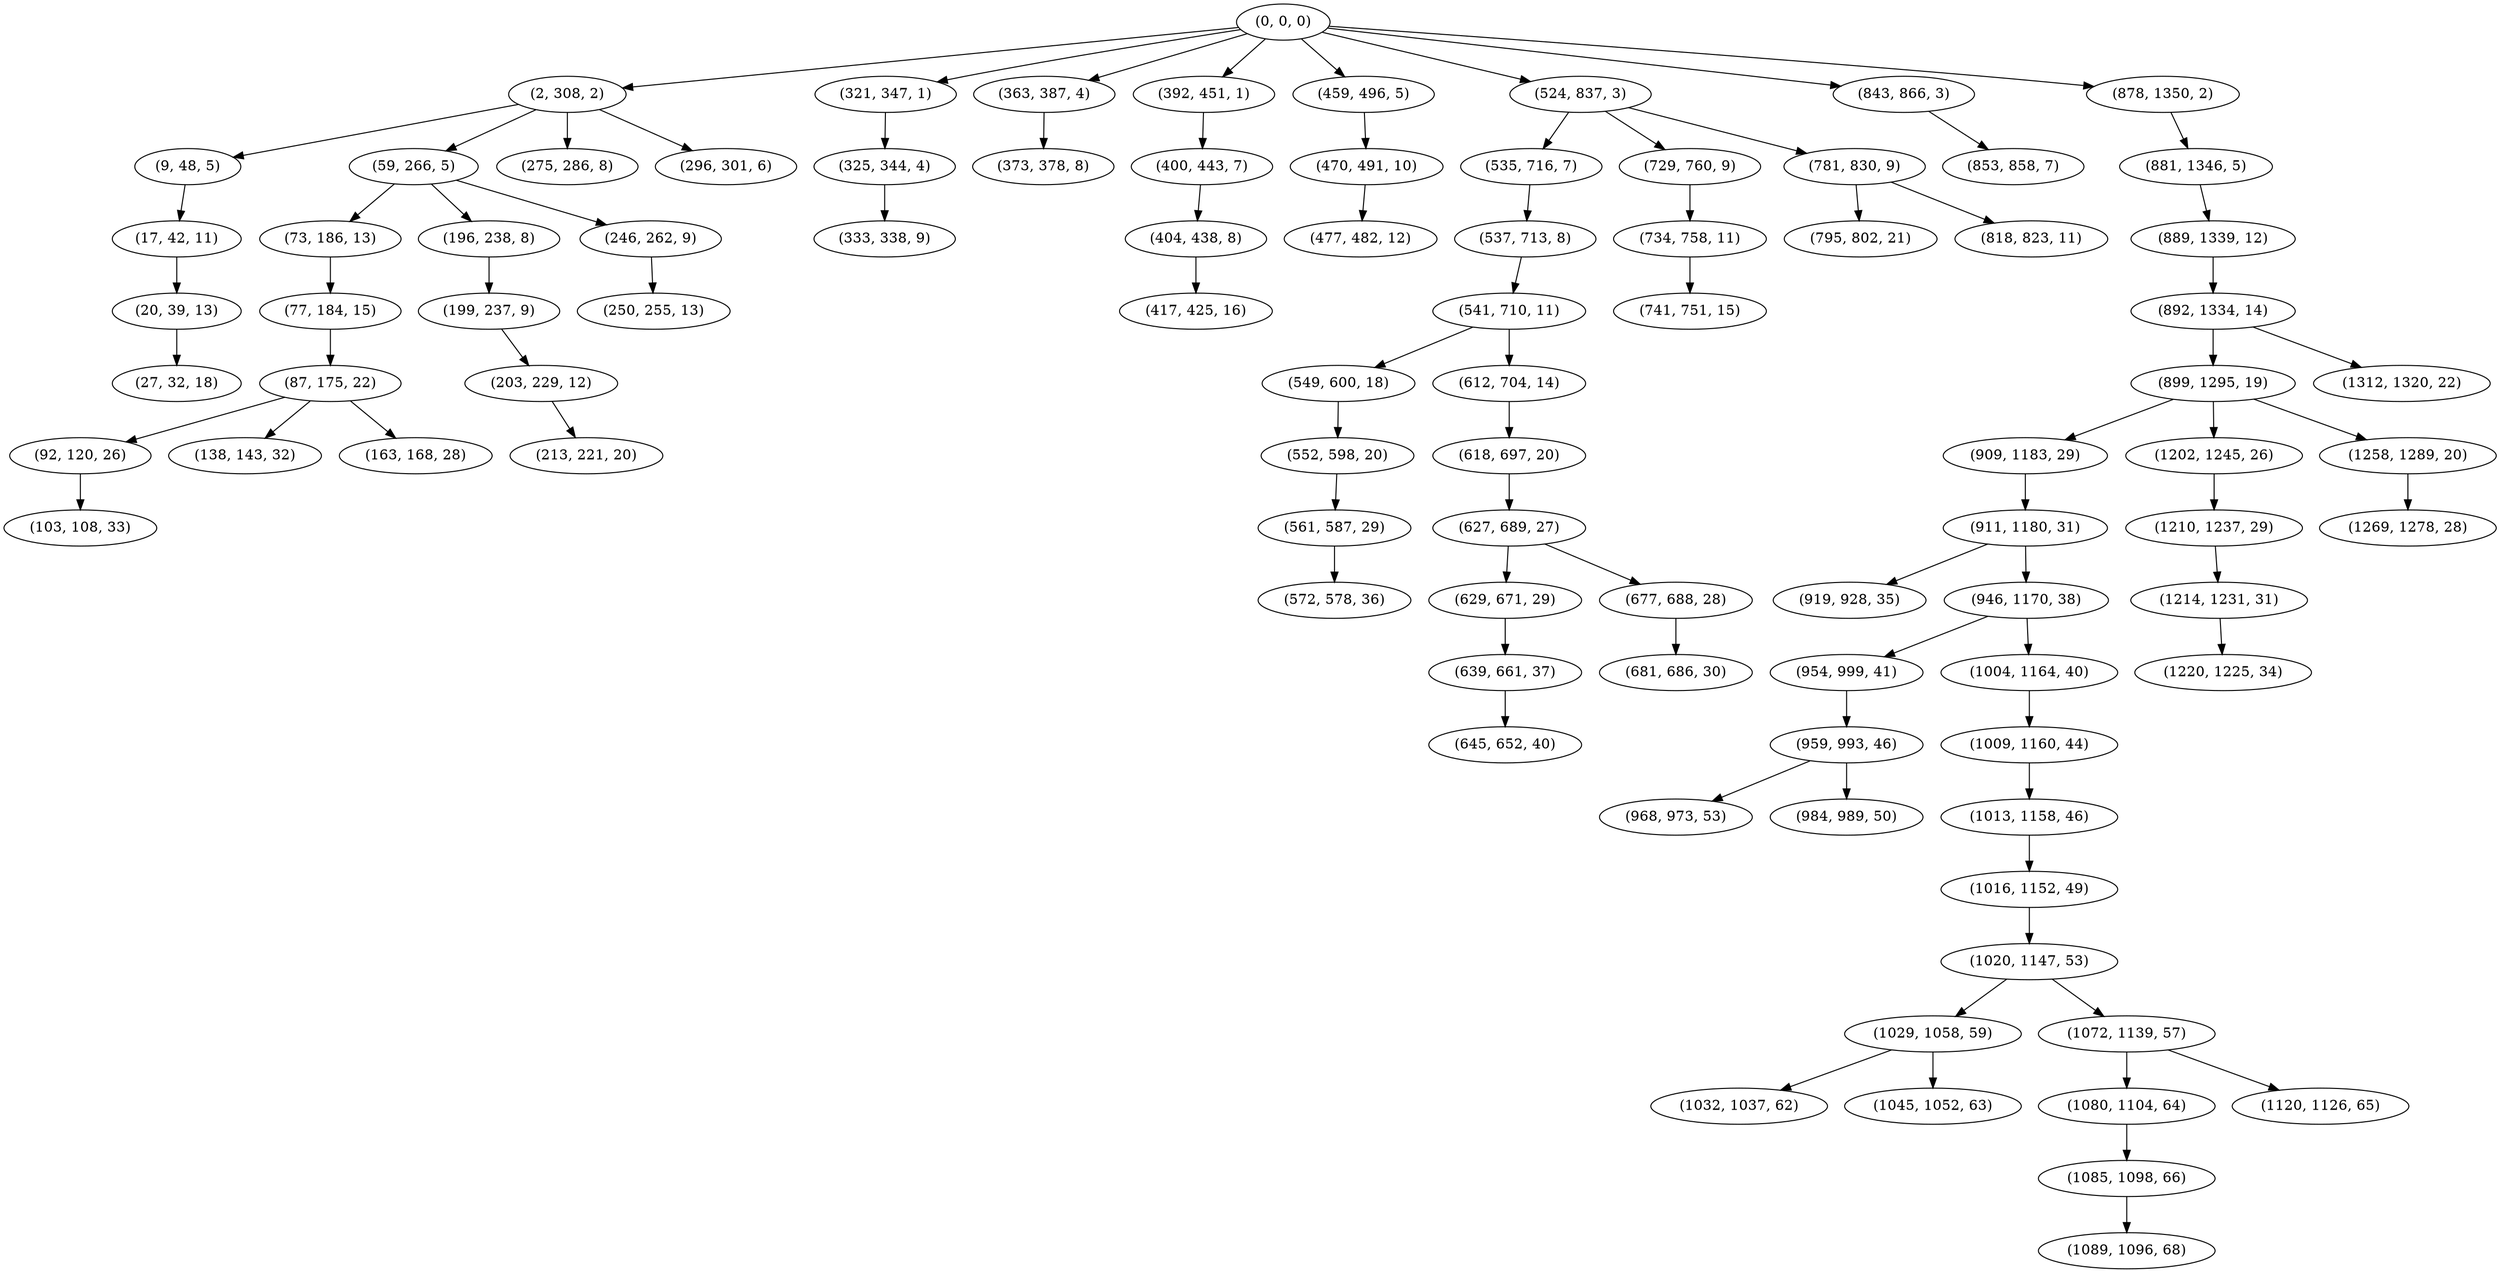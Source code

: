 digraph tree {
    "(0, 0, 0)";
    "(2, 308, 2)";
    "(9, 48, 5)";
    "(17, 42, 11)";
    "(20, 39, 13)";
    "(27, 32, 18)";
    "(59, 266, 5)";
    "(73, 186, 13)";
    "(77, 184, 15)";
    "(87, 175, 22)";
    "(92, 120, 26)";
    "(103, 108, 33)";
    "(138, 143, 32)";
    "(163, 168, 28)";
    "(196, 238, 8)";
    "(199, 237, 9)";
    "(203, 229, 12)";
    "(213, 221, 20)";
    "(246, 262, 9)";
    "(250, 255, 13)";
    "(275, 286, 8)";
    "(296, 301, 6)";
    "(321, 347, 1)";
    "(325, 344, 4)";
    "(333, 338, 9)";
    "(363, 387, 4)";
    "(373, 378, 8)";
    "(392, 451, 1)";
    "(400, 443, 7)";
    "(404, 438, 8)";
    "(417, 425, 16)";
    "(459, 496, 5)";
    "(470, 491, 10)";
    "(477, 482, 12)";
    "(524, 837, 3)";
    "(535, 716, 7)";
    "(537, 713, 8)";
    "(541, 710, 11)";
    "(549, 600, 18)";
    "(552, 598, 20)";
    "(561, 587, 29)";
    "(572, 578, 36)";
    "(612, 704, 14)";
    "(618, 697, 20)";
    "(627, 689, 27)";
    "(629, 671, 29)";
    "(639, 661, 37)";
    "(645, 652, 40)";
    "(677, 688, 28)";
    "(681, 686, 30)";
    "(729, 760, 9)";
    "(734, 758, 11)";
    "(741, 751, 15)";
    "(781, 830, 9)";
    "(795, 802, 21)";
    "(818, 823, 11)";
    "(843, 866, 3)";
    "(853, 858, 7)";
    "(878, 1350, 2)";
    "(881, 1346, 5)";
    "(889, 1339, 12)";
    "(892, 1334, 14)";
    "(899, 1295, 19)";
    "(909, 1183, 29)";
    "(911, 1180, 31)";
    "(919, 928, 35)";
    "(946, 1170, 38)";
    "(954, 999, 41)";
    "(959, 993, 46)";
    "(968, 973, 53)";
    "(984, 989, 50)";
    "(1004, 1164, 40)";
    "(1009, 1160, 44)";
    "(1013, 1158, 46)";
    "(1016, 1152, 49)";
    "(1020, 1147, 53)";
    "(1029, 1058, 59)";
    "(1032, 1037, 62)";
    "(1045, 1052, 63)";
    "(1072, 1139, 57)";
    "(1080, 1104, 64)";
    "(1085, 1098, 66)";
    "(1089, 1096, 68)";
    "(1120, 1126, 65)";
    "(1202, 1245, 26)";
    "(1210, 1237, 29)";
    "(1214, 1231, 31)";
    "(1220, 1225, 34)";
    "(1258, 1289, 20)";
    "(1269, 1278, 28)";
    "(1312, 1320, 22)";
    "(0, 0, 0)" -> "(2, 308, 2)";
    "(0, 0, 0)" -> "(321, 347, 1)";
    "(0, 0, 0)" -> "(363, 387, 4)";
    "(0, 0, 0)" -> "(392, 451, 1)";
    "(0, 0, 0)" -> "(459, 496, 5)";
    "(0, 0, 0)" -> "(524, 837, 3)";
    "(0, 0, 0)" -> "(843, 866, 3)";
    "(0, 0, 0)" -> "(878, 1350, 2)";
    "(2, 308, 2)" -> "(9, 48, 5)";
    "(2, 308, 2)" -> "(59, 266, 5)";
    "(2, 308, 2)" -> "(275, 286, 8)";
    "(2, 308, 2)" -> "(296, 301, 6)";
    "(9, 48, 5)" -> "(17, 42, 11)";
    "(17, 42, 11)" -> "(20, 39, 13)";
    "(20, 39, 13)" -> "(27, 32, 18)";
    "(59, 266, 5)" -> "(73, 186, 13)";
    "(59, 266, 5)" -> "(196, 238, 8)";
    "(59, 266, 5)" -> "(246, 262, 9)";
    "(73, 186, 13)" -> "(77, 184, 15)";
    "(77, 184, 15)" -> "(87, 175, 22)";
    "(87, 175, 22)" -> "(92, 120, 26)";
    "(87, 175, 22)" -> "(138, 143, 32)";
    "(87, 175, 22)" -> "(163, 168, 28)";
    "(92, 120, 26)" -> "(103, 108, 33)";
    "(196, 238, 8)" -> "(199, 237, 9)";
    "(199, 237, 9)" -> "(203, 229, 12)";
    "(203, 229, 12)" -> "(213, 221, 20)";
    "(246, 262, 9)" -> "(250, 255, 13)";
    "(321, 347, 1)" -> "(325, 344, 4)";
    "(325, 344, 4)" -> "(333, 338, 9)";
    "(363, 387, 4)" -> "(373, 378, 8)";
    "(392, 451, 1)" -> "(400, 443, 7)";
    "(400, 443, 7)" -> "(404, 438, 8)";
    "(404, 438, 8)" -> "(417, 425, 16)";
    "(459, 496, 5)" -> "(470, 491, 10)";
    "(470, 491, 10)" -> "(477, 482, 12)";
    "(524, 837, 3)" -> "(535, 716, 7)";
    "(524, 837, 3)" -> "(729, 760, 9)";
    "(524, 837, 3)" -> "(781, 830, 9)";
    "(535, 716, 7)" -> "(537, 713, 8)";
    "(537, 713, 8)" -> "(541, 710, 11)";
    "(541, 710, 11)" -> "(549, 600, 18)";
    "(541, 710, 11)" -> "(612, 704, 14)";
    "(549, 600, 18)" -> "(552, 598, 20)";
    "(552, 598, 20)" -> "(561, 587, 29)";
    "(561, 587, 29)" -> "(572, 578, 36)";
    "(612, 704, 14)" -> "(618, 697, 20)";
    "(618, 697, 20)" -> "(627, 689, 27)";
    "(627, 689, 27)" -> "(629, 671, 29)";
    "(627, 689, 27)" -> "(677, 688, 28)";
    "(629, 671, 29)" -> "(639, 661, 37)";
    "(639, 661, 37)" -> "(645, 652, 40)";
    "(677, 688, 28)" -> "(681, 686, 30)";
    "(729, 760, 9)" -> "(734, 758, 11)";
    "(734, 758, 11)" -> "(741, 751, 15)";
    "(781, 830, 9)" -> "(795, 802, 21)";
    "(781, 830, 9)" -> "(818, 823, 11)";
    "(843, 866, 3)" -> "(853, 858, 7)";
    "(878, 1350, 2)" -> "(881, 1346, 5)";
    "(881, 1346, 5)" -> "(889, 1339, 12)";
    "(889, 1339, 12)" -> "(892, 1334, 14)";
    "(892, 1334, 14)" -> "(899, 1295, 19)";
    "(892, 1334, 14)" -> "(1312, 1320, 22)";
    "(899, 1295, 19)" -> "(909, 1183, 29)";
    "(899, 1295, 19)" -> "(1202, 1245, 26)";
    "(899, 1295, 19)" -> "(1258, 1289, 20)";
    "(909, 1183, 29)" -> "(911, 1180, 31)";
    "(911, 1180, 31)" -> "(919, 928, 35)";
    "(911, 1180, 31)" -> "(946, 1170, 38)";
    "(946, 1170, 38)" -> "(954, 999, 41)";
    "(946, 1170, 38)" -> "(1004, 1164, 40)";
    "(954, 999, 41)" -> "(959, 993, 46)";
    "(959, 993, 46)" -> "(968, 973, 53)";
    "(959, 993, 46)" -> "(984, 989, 50)";
    "(1004, 1164, 40)" -> "(1009, 1160, 44)";
    "(1009, 1160, 44)" -> "(1013, 1158, 46)";
    "(1013, 1158, 46)" -> "(1016, 1152, 49)";
    "(1016, 1152, 49)" -> "(1020, 1147, 53)";
    "(1020, 1147, 53)" -> "(1029, 1058, 59)";
    "(1020, 1147, 53)" -> "(1072, 1139, 57)";
    "(1029, 1058, 59)" -> "(1032, 1037, 62)";
    "(1029, 1058, 59)" -> "(1045, 1052, 63)";
    "(1072, 1139, 57)" -> "(1080, 1104, 64)";
    "(1072, 1139, 57)" -> "(1120, 1126, 65)";
    "(1080, 1104, 64)" -> "(1085, 1098, 66)";
    "(1085, 1098, 66)" -> "(1089, 1096, 68)";
    "(1202, 1245, 26)" -> "(1210, 1237, 29)";
    "(1210, 1237, 29)" -> "(1214, 1231, 31)";
    "(1214, 1231, 31)" -> "(1220, 1225, 34)";
    "(1258, 1289, 20)" -> "(1269, 1278, 28)";
}
